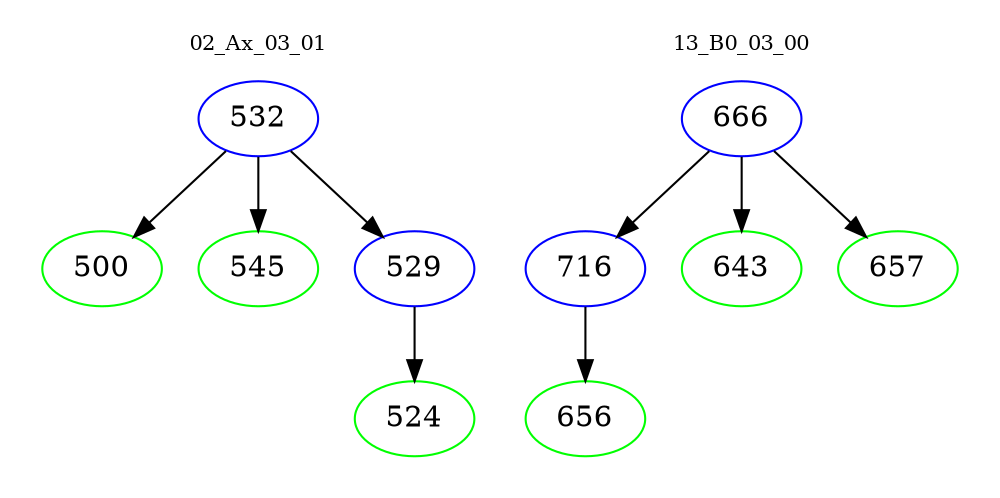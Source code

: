 digraph{
subgraph cluster_0 {
color = white
label = "02_Ax_03_01";
fontsize=10;
T0_532 [label="532", color="blue"]
T0_532 -> T0_500 [color="black"]
T0_500 [label="500", color="green"]
T0_532 -> T0_545 [color="black"]
T0_545 [label="545", color="green"]
T0_532 -> T0_529 [color="black"]
T0_529 [label="529", color="blue"]
T0_529 -> T0_524 [color="black"]
T0_524 [label="524", color="green"]
}
subgraph cluster_1 {
color = white
label = "13_B0_03_00";
fontsize=10;
T1_666 [label="666", color="blue"]
T1_666 -> T1_716 [color="black"]
T1_716 [label="716", color="blue"]
T1_716 -> T1_656 [color="black"]
T1_656 [label="656", color="green"]
T1_666 -> T1_643 [color="black"]
T1_643 [label="643", color="green"]
T1_666 -> T1_657 [color="black"]
T1_657 [label="657", color="green"]
}
}
